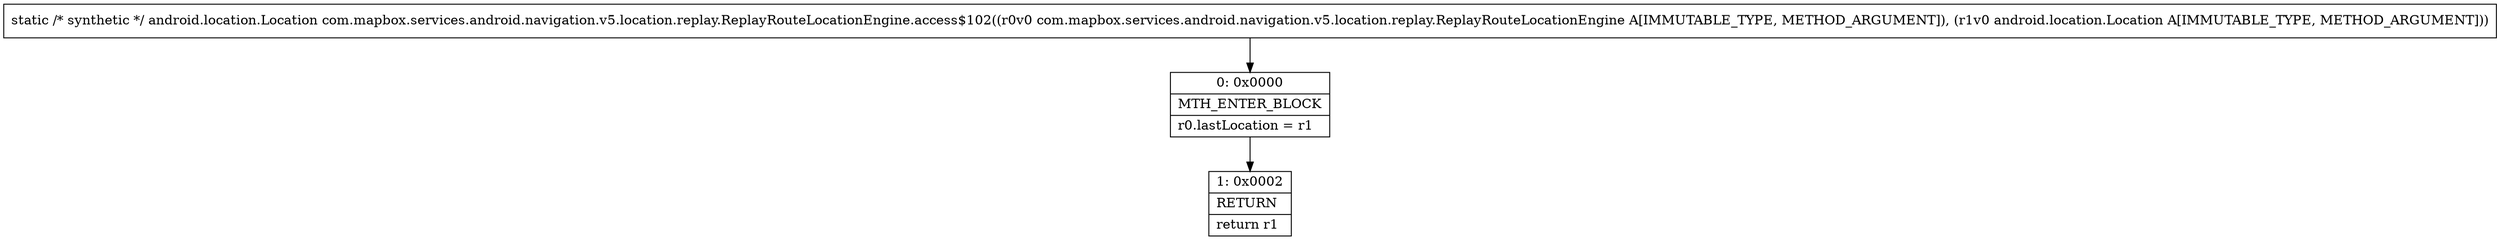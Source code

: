 digraph "CFG forcom.mapbox.services.android.navigation.v5.location.replay.ReplayRouteLocationEngine.access$102(Lcom\/mapbox\/services\/android\/navigation\/v5\/location\/replay\/ReplayRouteLocationEngine;Landroid\/location\/Location;)Landroid\/location\/Location;" {
Node_0 [shape=record,label="{0\:\ 0x0000|MTH_ENTER_BLOCK\l|r0.lastLocation = r1\l}"];
Node_1 [shape=record,label="{1\:\ 0x0002|RETURN\l|return r1\l}"];
MethodNode[shape=record,label="{static \/* synthetic *\/ android.location.Location com.mapbox.services.android.navigation.v5.location.replay.ReplayRouteLocationEngine.access$102((r0v0 com.mapbox.services.android.navigation.v5.location.replay.ReplayRouteLocationEngine A[IMMUTABLE_TYPE, METHOD_ARGUMENT]), (r1v0 android.location.Location A[IMMUTABLE_TYPE, METHOD_ARGUMENT])) }"];
MethodNode -> Node_0;
Node_0 -> Node_1;
}

